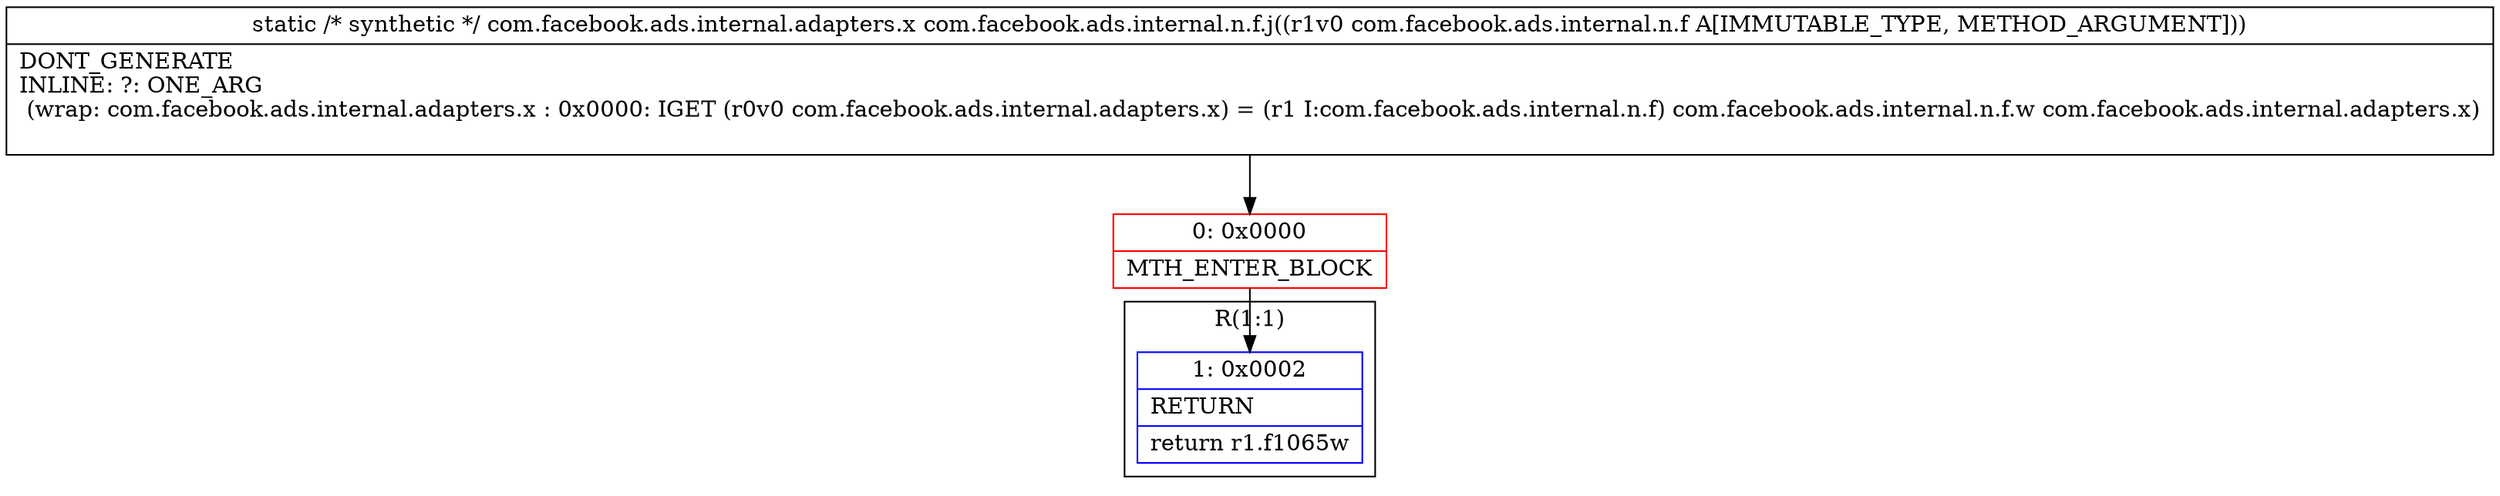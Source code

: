 digraph "CFG forcom.facebook.ads.internal.n.f.j(Lcom\/facebook\/ads\/internal\/n\/f;)Lcom\/facebook\/ads\/internal\/adapters\/x;" {
subgraph cluster_Region_29210927 {
label = "R(1:1)";
node [shape=record,color=blue];
Node_1 [shape=record,label="{1\:\ 0x0002|RETURN\l|return r1.f1065w\l}"];
}
Node_0 [shape=record,color=red,label="{0\:\ 0x0000|MTH_ENTER_BLOCK\l}"];
MethodNode[shape=record,label="{static \/* synthetic *\/ com.facebook.ads.internal.adapters.x com.facebook.ads.internal.n.f.j((r1v0 com.facebook.ads.internal.n.f A[IMMUTABLE_TYPE, METHOD_ARGUMENT]))  | DONT_GENERATE\lINLINE: ?: ONE_ARG  \l  (wrap: com.facebook.ads.internal.adapters.x : 0x0000: IGET  (r0v0 com.facebook.ads.internal.adapters.x) = (r1 I:com.facebook.ads.internal.n.f) com.facebook.ads.internal.n.f.w com.facebook.ads.internal.adapters.x)\l\l}"];
MethodNode -> Node_0;
Node_0 -> Node_1;
}

